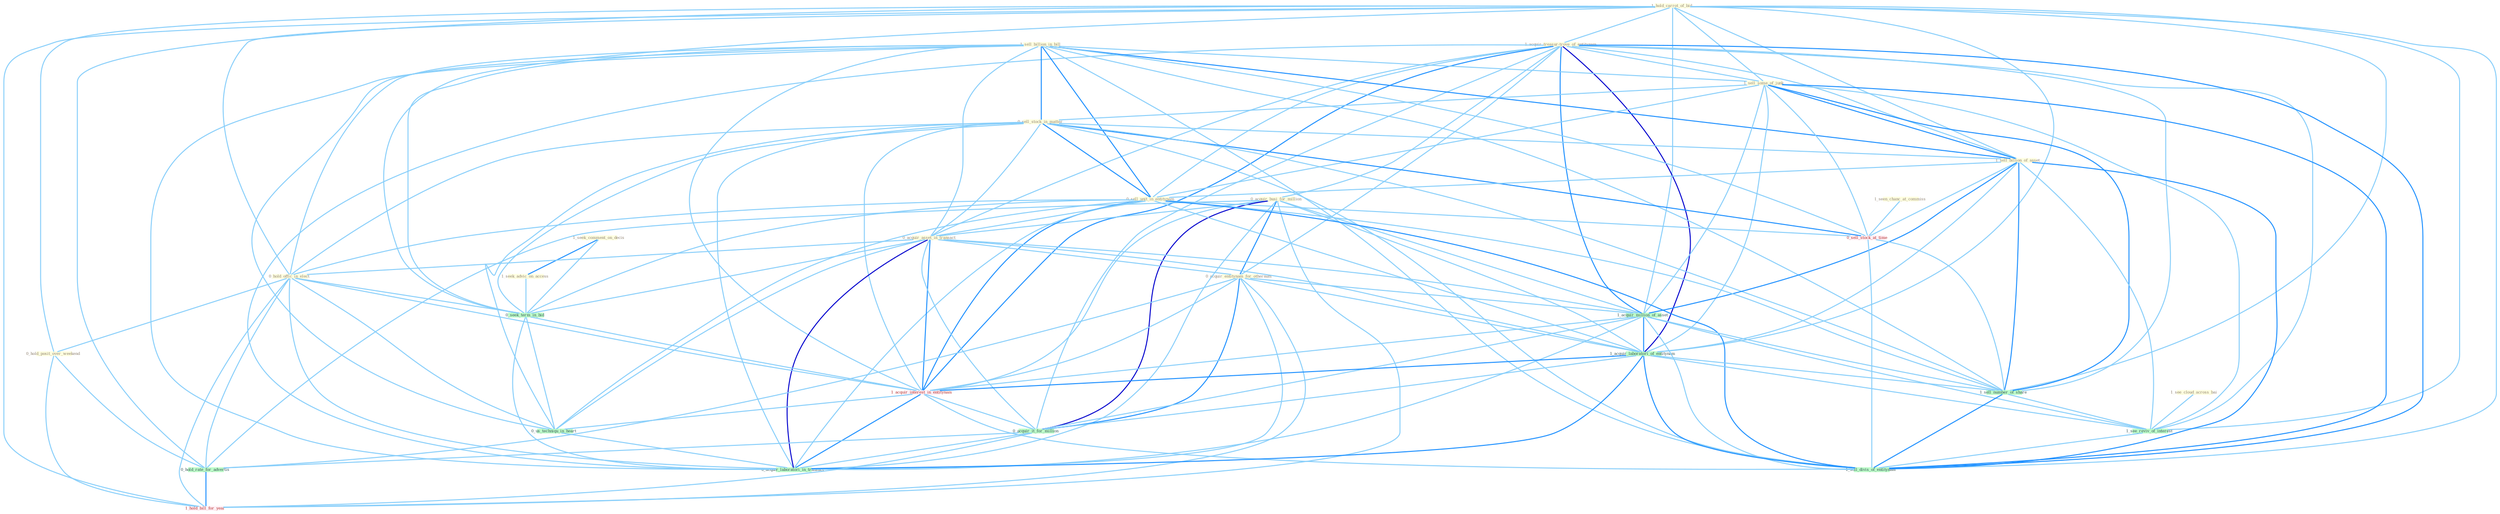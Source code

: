 Graph G{ 
    node
    [shape=polygon,style=filled,width=.5,height=.06,color="#BDFCC9",fixedsize=true,fontsize=4,
    fontcolor="#2f4f4f"];
    {node
    [color="#ffffe0", fontcolor="#8b7d6b"] "1_hold_carrot_of_bid " "1_acquir_treasur-trove_of_entitynam " "1_see_cloud_across_bai " "0_acquir_busi_for_million " "1_sell_billion_in_bill " "1_sell_some_of_junk " "0_sell_stock_in_matter " "1_seek_comment_on_decis " "1_sell_billion_of_asset " "1_seek_advic_on_access " "1_seen_chanc_at_commiss " "0_sell_unit_in_entitynam " "0_acquir_asset_in_transact " "0_hold_offic_in_elect " "0_hold_posit_over_weekend " "0_acquir_entitynam_for_othernum "}
{node [color="#fff0f5", fontcolor="#b22222"] "1_acquir_interest_in_entitynam " "0_sell_stock_at_time " "1_hold_bill_for_year "}
edge [color="#B0E2FF"];

	"1_hold_carrot_of_bid " -- "1_acquir_treasur-trove_of_entitynam " [w="1", color="#87cefa" ];
	"1_hold_carrot_of_bid " -- "1_sell_some_of_junk " [w="1", color="#87cefa" ];
	"1_hold_carrot_of_bid " -- "1_sell_billion_of_asset " [w="1", color="#87cefa" ];
	"1_hold_carrot_of_bid " -- "0_hold_offic_in_elect " [w="1", color="#87cefa" ];
	"1_hold_carrot_of_bid " -- "0_hold_posit_over_weekend " [w="1", color="#87cefa" ];
	"1_hold_carrot_of_bid " -- "1_acquir_million_of_asset " [w="1", color="#87cefa" ];
	"1_hold_carrot_of_bid " -- "1_acquir_laboratori_of_entitynam " [w="1", color="#87cefa" ];
	"1_hold_carrot_of_bid " -- "0_seek_term_in_bid " [w="1", color="#87cefa" ];
	"1_hold_carrot_of_bid " -- "0_hold_rate_for_advertis " [w="1", color="#87cefa" ];
	"1_hold_carrot_of_bid " -- "1_sell_number_of_share " [w="1", color="#87cefa" ];
	"1_hold_carrot_of_bid " -- "1_see_reviv_of_interest " [w="1", color="#87cefa" ];
	"1_hold_carrot_of_bid " -- "1_hold_bill_for_year " [w="1", color="#87cefa" ];
	"1_hold_carrot_of_bid " -- "1_sell_divis_of_entitynam " [w="1", color="#87cefa" ];
	"1_acquir_treasur-trove_of_entitynam " -- "0_acquir_busi_for_million " [w="1", color="#87cefa" ];
	"1_acquir_treasur-trove_of_entitynam " -- "1_sell_some_of_junk " [w="1", color="#87cefa" ];
	"1_acquir_treasur-trove_of_entitynam " -- "1_sell_billion_of_asset " [w="1", color="#87cefa" ];
	"1_acquir_treasur-trove_of_entitynam " -- "0_sell_unit_in_entitynam " [w="1", color="#87cefa" ];
	"1_acquir_treasur-trove_of_entitynam " -- "0_acquir_asset_in_transact " [w="1", color="#87cefa" ];
	"1_acquir_treasur-trove_of_entitynam " -- "0_acquir_entitynam_for_othernum " [w="1", color="#87cefa" ];
	"1_acquir_treasur-trove_of_entitynam " -- "1_acquir_million_of_asset " [w="2", color="#1e90ff" , len=0.8];
	"1_acquir_treasur-trove_of_entitynam " -- "1_acquir_laboratori_of_entitynam " [w="3", color="#0000cd" , len=0.6];
	"1_acquir_treasur-trove_of_entitynam " -- "1_acquir_interest_in_entitynam " [w="2", color="#1e90ff" , len=0.8];
	"1_acquir_treasur-trove_of_entitynam " -- "0_acquir_it_for_million " [w="1", color="#87cefa" ];
	"1_acquir_treasur-trove_of_entitynam " -- "0_acquir_laboratori_in_transact " [w="1", color="#87cefa" ];
	"1_acquir_treasur-trove_of_entitynam " -- "1_sell_number_of_share " [w="1", color="#87cefa" ];
	"1_acquir_treasur-trove_of_entitynam " -- "1_see_reviv_of_interest " [w="1", color="#87cefa" ];
	"1_acquir_treasur-trove_of_entitynam " -- "1_sell_divis_of_entitynam " [w="2", color="#1e90ff" , len=0.8];
	"1_see_cloud_across_bai " -- "1_see_reviv_of_interest " [w="1", color="#87cefa" ];
	"0_acquir_busi_for_million " -- "0_acquir_asset_in_transact " [w="1", color="#87cefa" ];
	"0_acquir_busi_for_million " -- "0_acquir_entitynam_for_othernum " [w="2", color="#1e90ff" , len=0.8];
	"0_acquir_busi_for_million " -- "1_acquir_million_of_asset " [w="1", color="#87cefa" ];
	"0_acquir_busi_for_million " -- "1_acquir_laboratori_of_entitynam " [w="1", color="#87cefa" ];
	"0_acquir_busi_for_million " -- "1_acquir_interest_in_entitynam " [w="1", color="#87cefa" ];
	"0_acquir_busi_for_million " -- "0_acquir_it_for_million " [w="3", color="#0000cd" , len=0.6];
	"0_acquir_busi_for_million " -- "0_hold_rate_for_advertis " [w="1", color="#87cefa" ];
	"0_acquir_busi_for_million " -- "0_acquir_laboratori_in_transact " [w="1", color="#87cefa" ];
	"0_acquir_busi_for_million " -- "1_hold_bill_for_year " [w="1", color="#87cefa" ];
	"1_sell_billion_in_bill " -- "1_sell_some_of_junk " [w="1", color="#87cefa" ];
	"1_sell_billion_in_bill " -- "0_sell_stock_in_matter " [w="2", color="#1e90ff" , len=0.8];
	"1_sell_billion_in_bill " -- "1_sell_billion_of_asset " [w="2", color="#1e90ff" , len=0.8];
	"1_sell_billion_in_bill " -- "0_sell_unit_in_entitynam " [w="2", color="#1e90ff" , len=0.8];
	"1_sell_billion_in_bill " -- "0_acquir_asset_in_transact " [w="1", color="#87cefa" ];
	"1_sell_billion_in_bill " -- "0_hold_offic_in_elect " [w="1", color="#87cefa" ];
	"1_sell_billion_in_bill " -- "0_seek_term_in_bid " [w="1", color="#87cefa" ];
	"1_sell_billion_in_bill " -- "1_acquir_interest_in_entitynam " [w="1", color="#87cefa" ];
	"1_sell_billion_in_bill " -- "0_us_techniqu_in_heart " [w="1", color="#87cefa" ];
	"1_sell_billion_in_bill " -- "0_acquir_laboratori_in_transact " [w="1", color="#87cefa" ];
	"1_sell_billion_in_bill " -- "0_sell_stock_at_time " [w="1", color="#87cefa" ];
	"1_sell_billion_in_bill " -- "1_sell_number_of_share " [w="1", color="#87cefa" ];
	"1_sell_billion_in_bill " -- "1_sell_divis_of_entitynam " [w="1", color="#87cefa" ];
	"1_sell_some_of_junk " -- "0_sell_stock_in_matter " [w="1", color="#87cefa" ];
	"1_sell_some_of_junk " -- "1_sell_billion_of_asset " [w="2", color="#1e90ff" , len=0.8];
	"1_sell_some_of_junk " -- "0_sell_unit_in_entitynam " [w="1", color="#87cefa" ];
	"1_sell_some_of_junk " -- "1_acquir_million_of_asset " [w="1", color="#87cefa" ];
	"1_sell_some_of_junk " -- "1_acquir_laboratori_of_entitynam " [w="1", color="#87cefa" ];
	"1_sell_some_of_junk " -- "0_sell_stock_at_time " [w="1", color="#87cefa" ];
	"1_sell_some_of_junk " -- "1_sell_number_of_share " [w="2", color="#1e90ff" , len=0.8];
	"1_sell_some_of_junk " -- "1_see_reviv_of_interest " [w="1", color="#87cefa" ];
	"1_sell_some_of_junk " -- "1_sell_divis_of_entitynam " [w="2", color="#1e90ff" , len=0.8];
	"0_sell_stock_in_matter " -- "1_sell_billion_of_asset " [w="1", color="#87cefa" ];
	"0_sell_stock_in_matter " -- "0_sell_unit_in_entitynam " [w="2", color="#1e90ff" , len=0.8];
	"0_sell_stock_in_matter " -- "0_acquir_asset_in_transact " [w="1", color="#87cefa" ];
	"0_sell_stock_in_matter " -- "0_hold_offic_in_elect " [w="1", color="#87cefa" ];
	"0_sell_stock_in_matter " -- "0_seek_term_in_bid " [w="1", color="#87cefa" ];
	"0_sell_stock_in_matter " -- "1_acquir_interest_in_entitynam " [w="1", color="#87cefa" ];
	"0_sell_stock_in_matter " -- "0_us_techniqu_in_heart " [w="1", color="#87cefa" ];
	"0_sell_stock_in_matter " -- "0_acquir_laboratori_in_transact " [w="1", color="#87cefa" ];
	"0_sell_stock_in_matter " -- "0_sell_stock_at_time " [w="2", color="#1e90ff" , len=0.8];
	"0_sell_stock_in_matter " -- "1_sell_number_of_share " [w="1", color="#87cefa" ];
	"0_sell_stock_in_matter " -- "1_sell_divis_of_entitynam " [w="1", color="#87cefa" ];
	"1_seek_comment_on_decis " -- "1_seek_advic_on_access " [w="2", color="#1e90ff" , len=0.8];
	"1_seek_comment_on_decis " -- "0_seek_term_in_bid " [w="1", color="#87cefa" ];
	"1_sell_billion_of_asset " -- "0_sell_unit_in_entitynam " [w="1", color="#87cefa" ];
	"1_sell_billion_of_asset " -- "1_acquir_million_of_asset " [w="2", color="#1e90ff" , len=0.8];
	"1_sell_billion_of_asset " -- "1_acquir_laboratori_of_entitynam " [w="1", color="#87cefa" ];
	"1_sell_billion_of_asset " -- "0_sell_stock_at_time " [w="1", color="#87cefa" ];
	"1_sell_billion_of_asset " -- "1_sell_number_of_share " [w="2", color="#1e90ff" , len=0.8];
	"1_sell_billion_of_asset " -- "1_see_reviv_of_interest " [w="1", color="#87cefa" ];
	"1_sell_billion_of_asset " -- "1_sell_divis_of_entitynam " [w="2", color="#1e90ff" , len=0.8];
	"1_seek_advic_on_access " -- "0_seek_term_in_bid " [w="1", color="#87cefa" ];
	"1_seen_chanc_at_commiss " -- "0_sell_stock_at_time " [w="1", color="#87cefa" ];
	"0_sell_unit_in_entitynam " -- "0_acquir_asset_in_transact " [w="1", color="#87cefa" ];
	"0_sell_unit_in_entitynam " -- "0_hold_offic_in_elect " [w="1", color="#87cefa" ];
	"0_sell_unit_in_entitynam " -- "1_acquir_laboratori_of_entitynam " [w="1", color="#87cefa" ];
	"0_sell_unit_in_entitynam " -- "0_seek_term_in_bid " [w="1", color="#87cefa" ];
	"0_sell_unit_in_entitynam " -- "1_acquir_interest_in_entitynam " [w="2", color="#1e90ff" , len=0.8];
	"0_sell_unit_in_entitynam " -- "0_us_techniqu_in_heart " [w="1", color="#87cefa" ];
	"0_sell_unit_in_entitynam " -- "0_acquir_laboratori_in_transact " [w="1", color="#87cefa" ];
	"0_sell_unit_in_entitynam " -- "0_sell_stock_at_time " [w="1", color="#87cefa" ];
	"0_sell_unit_in_entitynam " -- "1_sell_number_of_share " [w="1", color="#87cefa" ];
	"0_sell_unit_in_entitynam " -- "1_sell_divis_of_entitynam " [w="2", color="#1e90ff" , len=0.8];
	"0_acquir_asset_in_transact " -- "0_hold_offic_in_elect " [w="1", color="#87cefa" ];
	"0_acquir_asset_in_transact " -- "0_acquir_entitynam_for_othernum " [w="1", color="#87cefa" ];
	"0_acquir_asset_in_transact " -- "1_acquir_million_of_asset " [w="1", color="#87cefa" ];
	"0_acquir_asset_in_transact " -- "1_acquir_laboratori_of_entitynam " [w="1", color="#87cefa" ];
	"0_acquir_asset_in_transact " -- "0_seek_term_in_bid " [w="1", color="#87cefa" ];
	"0_acquir_asset_in_transact " -- "1_acquir_interest_in_entitynam " [w="2", color="#1e90ff" , len=0.8];
	"0_acquir_asset_in_transact " -- "0_us_techniqu_in_heart " [w="1", color="#87cefa" ];
	"0_acquir_asset_in_transact " -- "0_acquir_it_for_million " [w="1", color="#87cefa" ];
	"0_acquir_asset_in_transact " -- "0_acquir_laboratori_in_transact " [w="3", color="#0000cd" , len=0.6];
	"0_hold_offic_in_elect " -- "0_hold_posit_over_weekend " [w="1", color="#87cefa" ];
	"0_hold_offic_in_elect " -- "0_seek_term_in_bid " [w="1", color="#87cefa" ];
	"0_hold_offic_in_elect " -- "1_acquir_interest_in_entitynam " [w="1", color="#87cefa" ];
	"0_hold_offic_in_elect " -- "0_us_techniqu_in_heart " [w="1", color="#87cefa" ];
	"0_hold_offic_in_elect " -- "0_hold_rate_for_advertis " [w="1", color="#87cefa" ];
	"0_hold_offic_in_elect " -- "0_acquir_laboratori_in_transact " [w="1", color="#87cefa" ];
	"0_hold_offic_in_elect " -- "1_hold_bill_for_year " [w="1", color="#87cefa" ];
	"0_hold_posit_over_weekend " -- "0_hold_rate_for_advertis " [w="1", color="#87cefa" ];
	"0_hold_posit_over_weekend " -- "1_hold_bill_for_year " [w="1", color="#87cefa" ];
	"0_acquir_entitynam_for_othernum " -- "1_acquir_million_of_asset " [w="1", color="#87cefa" ];
	"0_acquir_entitynam_for_othernum " -- "1_acquir_laboratori_of_entitynam " [w="1", color="#87cefa" ];
	"0_acquir_entitynam_for_othernum " -- "1_acquir_interest_in_entitynam " [w="1", color="#87cefa" ];
	"0_acquir_entitynam_for_othernum " -- "0_acquir_it_for_million " [w="2", color="#1e90ff" , len=0.8];
	"0_acquir_entitynam_for_othernum " -- "0_hold_rate_for_advertis " [w="1", color="#87cefa" ];
	"0_acquir_entitynam_for_othernum " -- "0_acquir_laboratori_in_transact " [w="1", color="#87cefa" ];
	"0_acquir_entitynam_for_othernum " -- "1_hold_bill_for_year " [w="1", color="#87cefa" ];
	"1_acquir_million_of_asset " -- "1_acquir_laboratori_of_entitynam " [w="2", color="#1e90ff" , len=0.8];
	"1_acquir_million_of_asset " -- "1_acquir_interest_in_entitynam " [w="1", color="#87cefa" ];
	"1_acquir_million_of_asset " -- "0_acquir_it_for_million " [w="1", color="#87cefa" ];
	"1_acquir_million_of_asset " -- "0_acquir_laboratori_in_transact " [w="1", color="#87cefa" ];
	"1_acquir_million_of_asset " -- "1_sell_number_of_share " [w="1", color="#87cefa" ];
	"1_acquir_million_of_asset " -- "1_see_reviv_of_interest " [w="1", color="#87cefa" ];
	"1_acquir_million_of_asset " -- "1_sell_divis_of_entitynam " [w="1", color="#87cefa" ];
	"1_acquir_laboratori_of_entitynam " -- "1_acquir_interest_in_entitynam " [w="2", color="#1e90ff" , len=0.8];
	"1_acquir_laboratori_of_entitynam " -- "0_acquir_it_for_million " [w="1", color="#87cefa" ];
	"1_acquir_laboratori_of_entitynam " -- "0_acquir_laboratori_in_transact " [w="2", color="#1e90ff" , len=0.8];
	"1_acquir_laboratori_of_entitynam " -- "1_sell_number_of_share " [w="1", color="#87cefa" ];
	"1_acquir_laboratori_of_entitynam " -- "1_see_reviv_of_interest " [w="1", color="#87cefa" ];
	"1_acquir_laboratori_of_entitynam " -- "1_sell_divis_of_entitynam " [w="2", color="#1e90ff" , len=0.8];
	"0_seek_term_in_bid " -- "1_acquir_interest_in_entitynam " [w="1", color="#87cefa" ];
	"0_seek_term_in_bid " -- "0_us_techniqu_in_heart " [w="1", color="#87cefa" ];
	"0_seek_term_in_bid " -- "0_acquir_laboratori_in_transact " [w="1", color="#87cefa" ];
	"1_acquir_interest_in_entitynam " -- "0_us_techniqu_in_heart " [w="1", color="#87cefa" ];
	"1_acquir_interest_in_entitynam " -- "0_acquir_it_for_million " [w="1", color="#87cefa" ];
	"1_acquir_interest_in_entitynam " -- "0_acquir_laboratori_in_transact " [w="2", color="#1e90ff" , len=0.8];
	"1_acquir_interest_in_entitynam " -- "1_sell_divis_of_entitynam " [w="1", color="#87cefa" ];
	"0_us_techniqu_in_heart " -- "0_acquir_laboratori_in_transact " [w="1", color="#87cefa" ];
	"0_acquir_it_for_million " -- "0_hold_rate_for_advertis " [w="1", color="#87cefa" ];
	"0_acquir_it_for_million " -- "0_acquir_laboratori_in_transact " [w="1", color="#87cefa" ];
	"0_acquir_it_for_million " -- "1_hold_bill_for_year " [w="1", color="#87cefa" ];
	"0_hold_rate_for_advertis " -- "1_hold_bill_for_year " [w="2", color="#1e90ff" , len=0.8];
	"0_sell_stock_at_time " -- "1_sell_number_of_share " [w="1", color="#87cefa" ];
	"0_sell_stock_at_time " -- "1_sell_divis_of_entitynam " [w="1", color="#87cefa" ];
	"1_sell_number_of_share " -- "1_see_reviv_of_interest " [w="1", color="#87cefa" ];
	"1_sell_number_of_share " -- "1_sell_divis_of_entitynam " [w="2", color="#1e90ff" , len=0.8];
	"1_see_reviv_of_interest " -- "1_sell_divis_of_entitynam " [w="1", color="#87cefa" ];
}